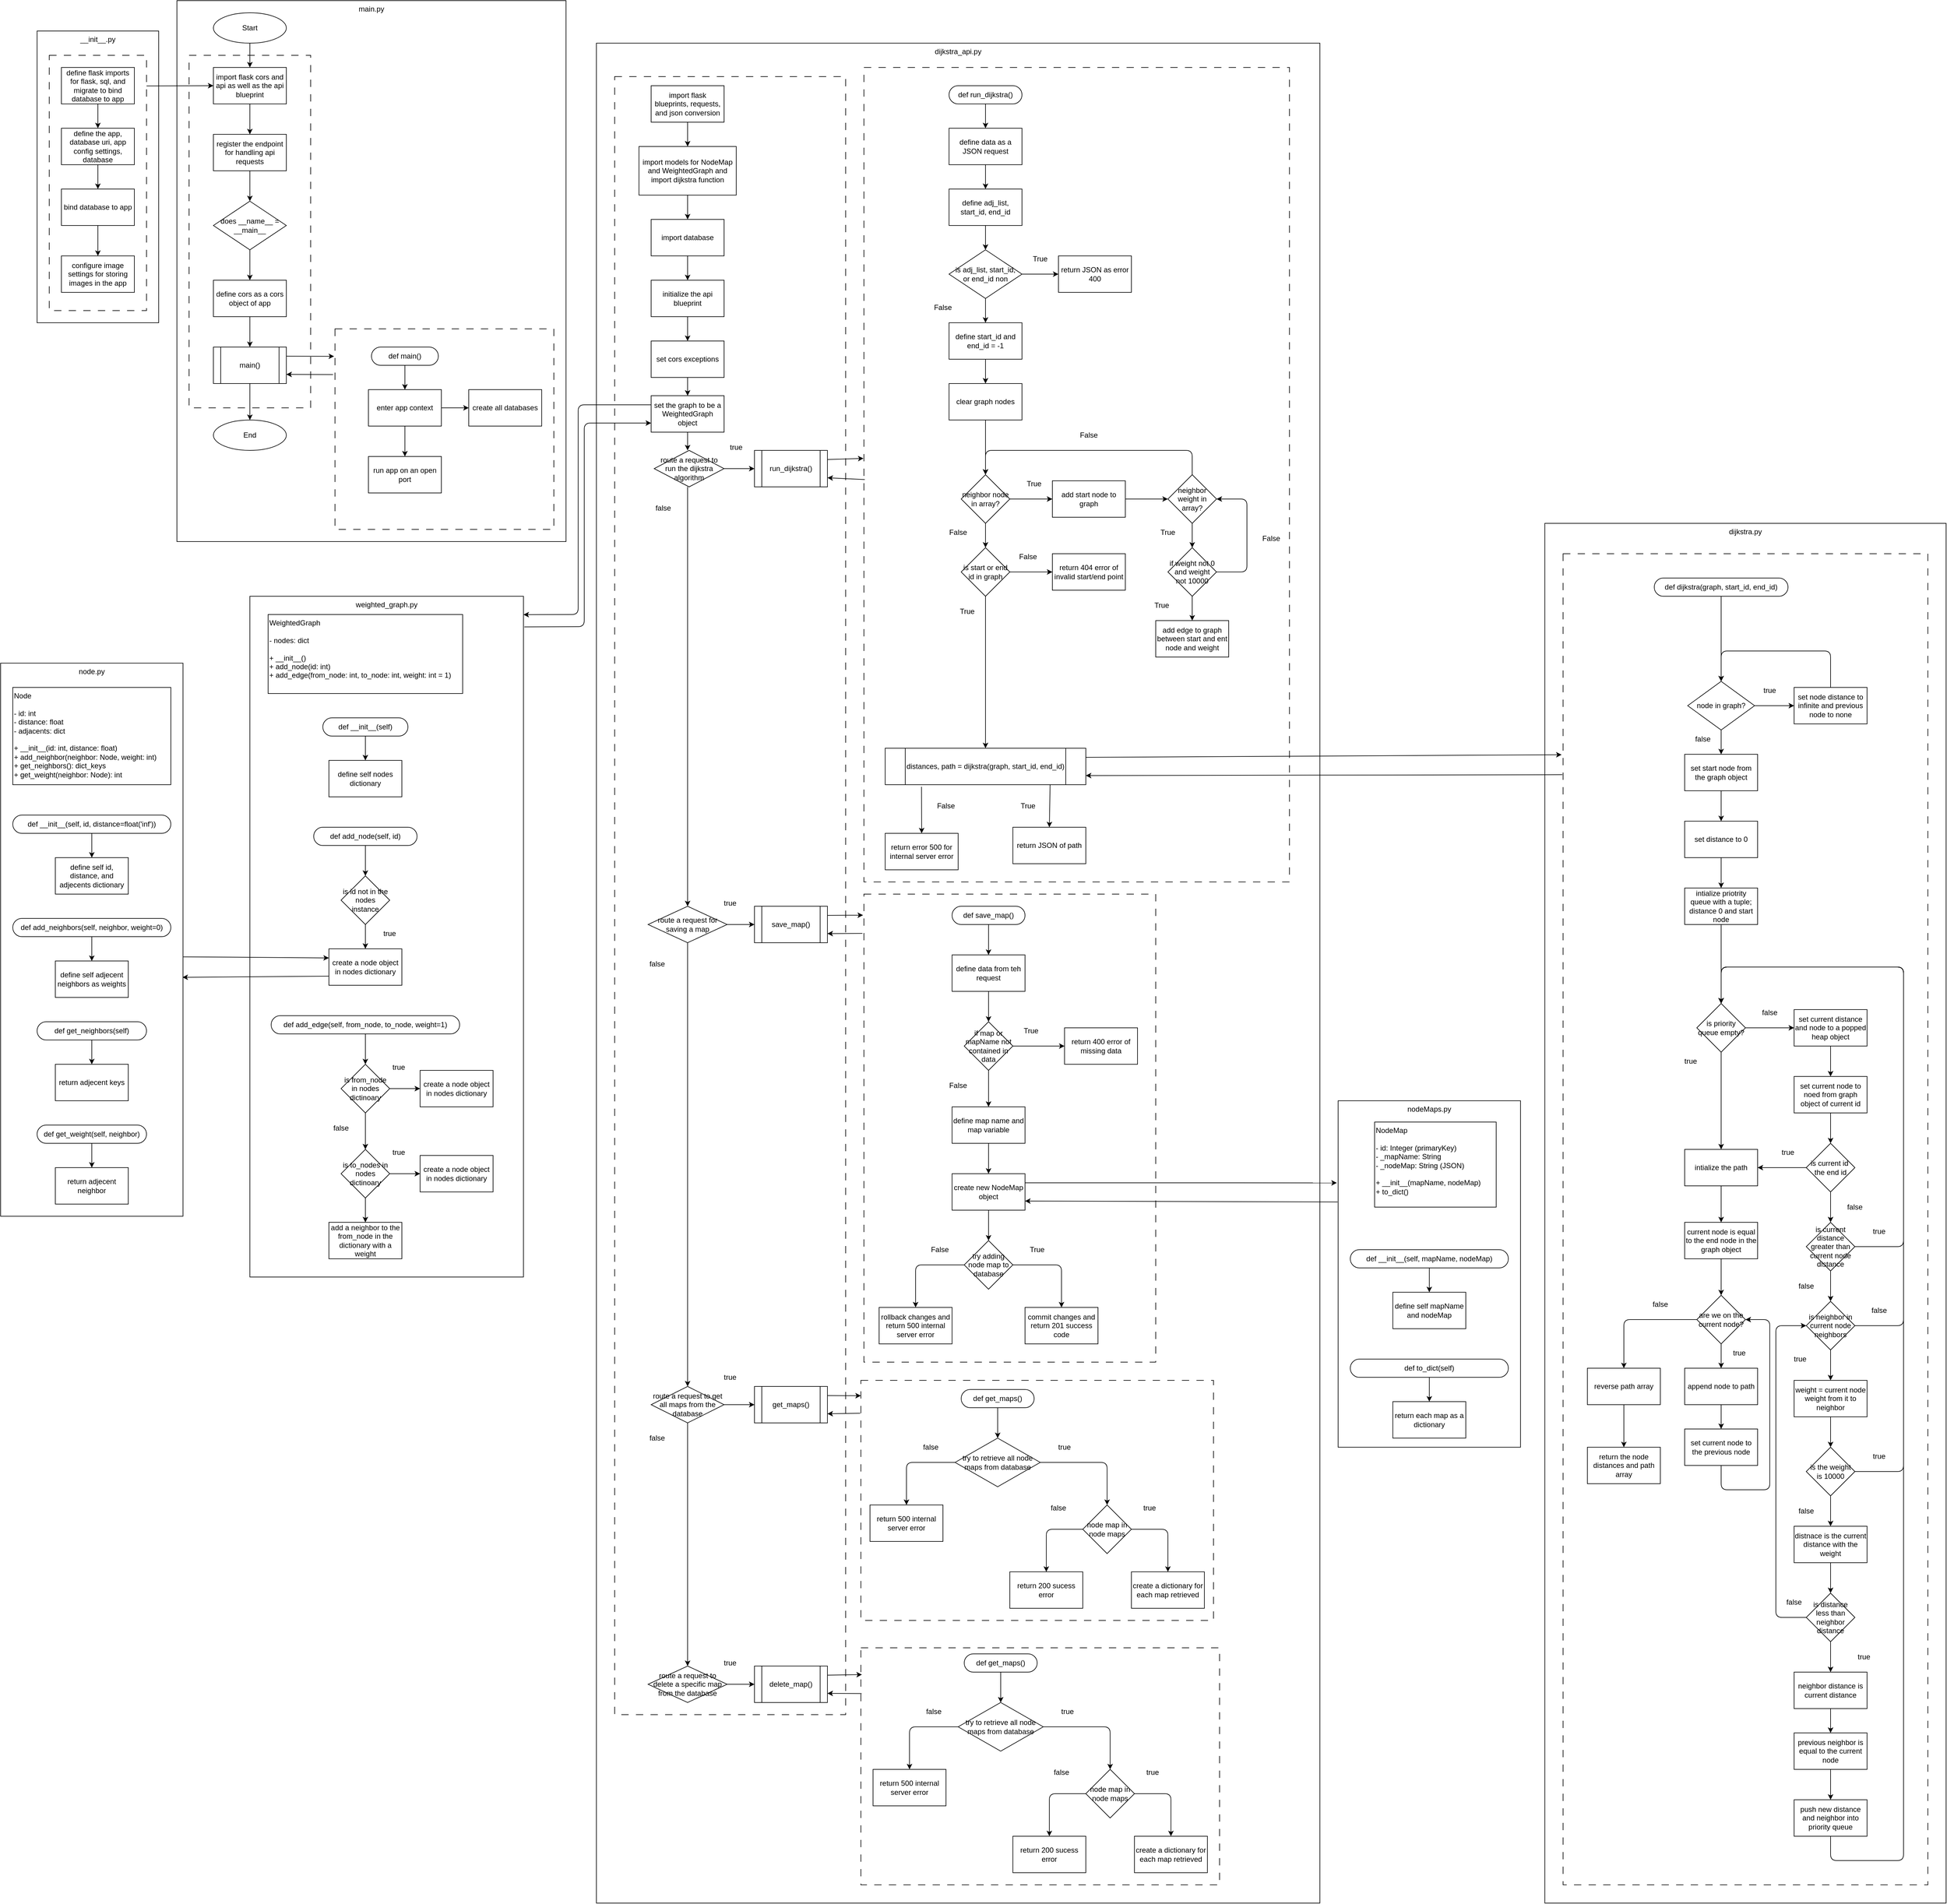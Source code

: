 <mxfile>
    <diagram id="38oenuNlAbriU8wYWGPA" name="Page-1">
        <mxGraphModel dx="1024" dy="708" grid="1" gridSize="10" guides="1" tooltips="1" connect="1" arrows="1" fold="1" page="1" pageScale="1" pageWidth="850" pageHeight="1100" math="0" shadow="0">
            <root>
                <mxCell id="0"/>
                <mxCell id="1" parent="0"/>
                <mxCell id="463" value="node.py" style="rounded=0;whiteSpace=wrap;html=1;verticalAlign=top;" vertex="1" parent="1">
                    <mxGeometry x="100" y="1160" width="300" height="910" as="geometry"/>
                </mxCell>
                <mxCell id="460" value="weighted_graph.py" style="rounded=0;whiteSpace=wrap;html=1;verticalAlign=top;" vertex="1" parent="1">
                    <mxGeometry x="510" y="1050" width="450" height="1120" as="geometry"/>
                </mxCell>
                <mxCell id="455" value="nodeMaps.py" style="rounded=0;whiteSpace=wrap;html=1;verticalAlign=top;" vertex="1" parent="1">
                    <mxGeometry x="2300" y="1880" width="300" height="570" as="geometry"/>
                </mxCell>
                <mxCell id="454" value="dijkstra.py" style="rounded=0;whiteSpace=wrap;html=1;verticalAlign=top;" vertex="1" parent="1">
                    <mxGeometry x="2640" y="930" width="660" height="2270" as="geometry"/>
                </mxCell>
                <mxCell id="408" value="dijkstra_api.py" style="rounded=0;whiteSpace=wrap;html=1;verticalAlign=top;" vertex="1" parent="1">
                    <mxGeometry x="1080" y="140" width="1190" height="3060" as="geometry"/>
                </mxCell>
                <mxCell id="37" value="main.py" style="rounded=0;whiteSpace=wrap;html=1;verticalAlign=top;" vertex="1" parent="1">
                    <mxGeometry x="390" y="70" width="640" height="890" as="geometry"/>
                </mxCell>
                <mxCell id="36" value="__init__.py" style="rounded=0;whiteSpace=wrap;html=1;verticalAlign=top;" vertex="1" parent="1">
                    <mxGeometry x="160" y="120" width="200" height="480" as="geometry"/>
                </mxCell>
                <mxCell id="33" value="" style="rounded=0;whiteSpace=wrap;html=1;dashed=1;dashPattern=12 12;" vertex="1" parent="1">
                    <mxGeometry x="180" y="160" width="160" height="420" as="geometry"/>
                </mxCell>
                <mxCell id="2" value="" style="rounded=0;whiteSpace=wrap;html=1;dashed=1;dashPattern=12 12;" vertex="1" parent="1">
                    <mxGeometry x="650" y="610" width="360" height="330" as="geometry"/>
                </mxCell>
                <mxCell id="3" value="" style="rounded=0;whiteSpace=wrap;html=1;dashed=1;dashPattern=12 12;" vertex="1" parent="1">
                    <mxGeometry x="410" y="160" width="200" height="580" as="geometry"/>
                </mxCell>
                <mxCell id="4" value="" style="edgeStyle=none;html=1;" edge="1" parent="1" source="5" target="7">
                    <mxGeometry relative="1" as="geometry"/>
                </mxCell>
                <mxCell id="35" style="edgeStyle=none;html=1;exitX=0;exitY=0.5;exitDx=0;exitDy=0;entryX=1;entryY=0.12;entryDx=0;entryDy=0;entryPerimeter=0;startArrow=classic;startFill=1;endArrow=none;endFill=0;" edge="1" parent="1" source="5" target="33">
                    <mxGeometry relative="1" as="geometry"/>
                </mxCell>
                <mxCell id="5" value="import flask cors and api as well as the api blueprint" style="rounded=0;whiteSpace=wrap;html=1;" vertex="1" parent="1">
                    <mxGeometry x="450" y="180" width="120" height="60" as="geometry"/>
                </mxCell>
                <mxCell id="6" value="" style="edgeStyle=none;html=1;" edge="1" parent="1" source="7" target="11">
                    <mxGeometry relative="1" as="geometry"/>
                </mxCell>
                <mxCell id="7" value="register the endpoint for handling api requests" style="rounded=0;whiteSpace=wrap;html=1;" vertex="1" parent="1">
                    <mxGeometry x="450" y="290" width="120" height="60" as="geometry"/>
                </mxCell>
                <mxCell id="8" value="" style="edgeStyle=none;html=1;" edge="1" parent="1" source="9" target="5">
                    <mxGeometry relative="1" as="geometry"/>
                </mxCell>
                <mxCell id="9" value="Start" style="ellipse;whiteSpace=wrap;html=1;" vertex="1" parent="1">
                    <mxGeometry x="450" y="90" width="120" height="50" as="geometry"/>
                </mxCell>
                <mxCell id="10" value="" style="edgeStyle=none;html=1;" edge="1" parent="1" source="11" target="13">
                    <mxGeometry relative="1" as="geometry"/>
                </mxCell>
                <mxCell id="11" value="does __name__ = __main__" style="rhombus;whiteSpace=wrap;html=1;" vertex="1" parent="1">
                    <mxGeometry x="450" y="400" width="120" height="80" as="geometry"/>
                </mxCell>
                <mxCell id="12" value="" style="edgeStyle=none;html=1;" edge="1" parent="1" source="13" target="17">
                    <mxGeometry relative="1" as="geometry"/>
                </mxCell>
                <mxCell id="13" value="define cors as a cors object of app" style="rounded=0;whiteSpace=wrap;html=1;" vertex="1" parent="1">
                    <mxGeometry x="450" y="530" width="120" height="60" as="geometry"/>
                </mxCell>
                <mxCell id="14" value="" style="edgeStyle=none;html=1;" edge="1" parent="1" source="17" target="18">
                    <mxGeometry relative="1" as="geometry"/>
                </mxCell>
                <mxCell id="15" style="edgeStyle=none;html=1;exitX=1;exitY=0.25;exitDx=0;exitDy=0;entryX=-0.004;entryY=0.137;entryDx=0;entryDy=0;entryPerimeter=0;" edge="1" parent="1" source="17" target="2">
                    <mxGeometry relative="1" as="geometry"/>
                </mxCell>
                <mxCell id="16" style="edgeStyle=none;html=1;exitX=1;exitY=0.75;exitDx=0;exitDy=0;entryX=-0.009;entryY=0.228;entryDx=0;entryDy=0;entryPerimeter=0;startArrow=classic;startFill=1;endArrow=none;endFill=0;" edge="1" parent="1" source="17" target="2">
                    <mxGeometry relative="1" as="geometry"/>
                </mxCell>
                <mxCell id="17" value="main()" style="shape=process;whiteSpace=wrap;html=1;backgroundOutline=1;" vertex="1" parent="1">
                    <mxGeometry x="450" y="640" width="120" height="60" as="geometry"/>
                </mxCell>
                <mxCell id="18" value="End" style="ellipse;whiteSpace=wrap;html=1;" vertex="1" parent="1">
                    <mxGeometry x="450" y="760" width="120" height="50" as="geometry"/>
                </mxCell>
                <mxCell id="19" value="" style="edgeStyle=none;html=1;" edge="1" parent="1" source="20" target="23">
                    <mxGeometry relative="1" as="geometry"/>
                </mxCell>
                <mxCell id="20" value="def main()" style="rounded=1;whiteSpace=wrap;html=1;arcSize=50;" vertex="1" parent="1">
                    <mxGeometry x="710" y="640" width="110" height="30" as="geometry"/>
                </mxCell>
                <mxCell id="21" value="" style="edgeStyle=none;html=1;" edge="1" parent="1" source="23" target="24">
                    <mxGeometry relative="1" as="geometry"/>
                </mxCell>
                <mxCell id="22" value="" style="edgeStyle=none;html=1;" edge="1" parent="1" source="23" target="25">
                    <mxGeometry relative="1" as="geometry"/>
                </mxCell>
                <mxCell id="23" value="enter app context" style="rounded=0;whiteSpace=wrap;html=1;" vertex="1" parent="1">
                    <mxGeometry x="705" y="710" width="120" height="60" as="geometry"/>
                </mxCell>
                <mxCell id="24" value="create all databases" style="rounded=0;whiteSpace=wrap;html=1;" vertex="1" parent="1">
                    <mxGeometry x="870" y="710" width="120" height="60" as="geometry"/>
                </mxCell>
                <mxCell id="25" value="run app on an open port" style="rounded=0;whiteSpace=wrap;html=1;" vertex="1" parent="1">
                    <mxGeometry x="705" y="820" width="120" height="60" as="geometry"/>
                </mxCell>
                <mxCell id="26" value="" style="edgeStyle=none;html=1;" edge="1" parent="1" source="27" target="29">
                    <mxGeometry relative="1" as="geometry"/>
                </mxCell>
                <mxCell id="27" value="define flask imports for flask, sql, and migrate to bind database to app" style="rounded=0;whiteSpace=wrap;html=1;" vertex="1" parent="1">
                    <mxGeometry x="200" y="180" width="120" height="60" as="geometry"/>
                </mxCell>
                <mxCell id="28" value="" style="edgeStyle=none;html=1;" edge="1" parent="1" source="29" target="31">
                    <mxGeometry relative="1" as="geometry"/>
                </mxCell>
                <mxCell id="29" value="define the app, database uri, app config settings, database" style="rounded=0;whiteSpace=wrap;html=1;" vertex="1" parent="1">
                    <mxGeometry x="200" y="280" width="120" height="60" as="geometry"/>
                </mxCell>
                <mxCell id="30" value="" style="edgeStyle=none;html=1;" edge="1" parent="1" source="31" target="32">
                    <mxGeometry relative="1" as="geometry"/>
                </mxCell>
                <mxCell id="31" value="bind database to app" style="rounded=0;whiteSpace=wrap;html=1;" vertex="1" parent="1">
                    <mxGeometry x="200" y="380" width="120" height="60" as="geometry"/>
                </mxCell>
                <mxCell id="32" value="configure image settings for storing images in the app" style="rounded=0;whiteSpace=wrap;html=1;" vertex="1" parent="1">
                    <mxGeometry x="200" y="490" width="120" height="60" as="geometry"/>
                </mxCell>
                <mxCell id="185" value="" style="rounded=0;whiteSpace=wrap;html=1;dashed=1;dashPattern=12 12;" vertex="1" parent="1">
                    <mxGeometry x="2670" y="980" width="600" height="2190" as="geometry"/>
                </mxCell>
                <mxCell id="186" value="" style="rounded=0;whiteSpace=wrap;html=1;dashed=1;dashPattern=12 12;" vertex="1" parent="1">
                    <mxGeometry x="1110" y="195" width="380" height="2695" as="geometry"/>
                </mxCell>
                <mxCell id="187" value="" style="rounded=0;whiteSpace=wrap;html=1;dashed=1;dashPattern=12 12;" vertex="1" parent="1">
                    <mxGeometry x="1515" y="2780" width="590" height="390" as="geometry"/>
                </mxCell>
                <mxCell id="188" value="" style="rounded=0;whiteSpace=wrap;html=1;dashed=1;dashPattern=12 12;" vertex="1" parent="1">
                    <mxGeometry x="1515" y="2340" width="580" height="395" as="geometry"/>
                </mxCell>
                <mxCell id="189" value="" style="rounded=0;whiteSpace=wrap;html=1;dashed=1;dashPattern=12 12;" vertex="1" parent="1">
                    <mxGeometry x="1520" y="1540" width="480" height="770" as="geometry"/>
                </mxCell>
                <mxCell id="190" value="" style="rounded=0;whiteSpace=wrap;html=1;dashed=1;dashPattern=12 12;" vertex="1" parent="1">
                    <mxGeometry x="1520" y="180" width="700" height="1340" as="geometry"/>
                </mxCell>
                <mxCell id="191" value="" style="edgeStyle=none;html=1;" edge="1" parent="1" source="192" target="194">
                    <mxGeometry relative="1" as="geometry"/>
                </mxCell>
                <mxCell id="192" value="import flask blueprints, requests, and json conversion" style="rounded=0;whiteSpace=wrap;html=1;" vertex="1" parent="1">
                    <mxGeometry x="1170" y="210" width="120" height="60" as="geometry"/>
                </mxCell>
                <mxCell id="193" value="" style="edgeStyle=none;html=1;" edge="1" parent="1" source="194" target="196">
                    <mxGeometry relative="1" as="geometry"/>
                </mxCell>
                <mxCell id="194" value="import models for NodeMap and WeightedGraph and import dijkstra function" style="rounded=0;whiteSpace=wrap;html=1;" vertex="1" parent="1">
                    <mxGeometry x="1150" y="310" width="160" height="80" as="geometry"/>
                </mxCell>
                <mxCell id="195" value="" style="edgeStyle=none;html=1;" edge="1" parent="1" source="196" target="198">
                    <mxGeometry relative="1" as="geometry"/>
                </mxCell>
                <mxCell id="196" value="import database" style="rounded=0;whiteSpace=wrap;html=1;" vertex="1" parent="1">
                    <mxGeometry x="1170" y="430" width="120" height="60" as="geometry"/>
                </mxCell>
                <mxCell id="197" value="" style="edgeStyle=none;html=1;" edge="1" parent="1" source="198" target="200">
                    <mxGeometry relative="1" as="geometry"/>
                </mxCell>
                <mxCell id="198" value="initialize the api blueprint" style="rounded=0;whiteSpace=wrap;html=1;" vertex="1" parent="1">
                    <mxGeometry x="1170" y="530" width="120" height="60" as="geometry"/>
                </mxCell>
                <mxCell id="199" value="" style="edgeStyle=none;html=1;" edge="1" parent="1" source="200" target="202">
                    <mxGeometry relative="1" as="geometry"/>
                </mxCell>
                <mxCell id="200" value="set cors exceptions" style="rounded=0;whiteSpace=wrap;html=1;" vertex="1" parent="1">
                    <mxGeometry x="1170" y="630" width="120" height="60" as="geometry"/>
                </mxCell>
                <mxCell id="201" value="" style="edgeStyle=none;html=1;" edge="1" parent="1" source="202">
                    <mxGeometry relative="1" as="geometry">
                        <mxPoint x="1230" y="810" as="targetPoint"/>
                    </mxGeometry>
                </mxCell>
                <mxCell id="461" style="edgeStyle=none;html=1;exitX=0;exitY=0.25;exitDx=0;exitDy=0;entryX=1;entryY=0.027;entryDx=0;entryDy=0;entryPerimeter=0;startArrow=none;startFill=0;endArrow=classic;endFill=1;" edge="1" parent="1" source="202" target="460">
                    <mxGeometry relative="1" as="geometry">
                        <Array as="points">
                            <mxPoint x="1050" y="735"/>
                            <mxPoint x="1050" y="1080"/>
                        </Array>
                    </mxGeometry>
                </mxCell>
                <mxCell id="462" style="edgeStyle=none;html=1;exitX=0;exitY=0.75;exitDx=0;exitDy=0;entryX=1.003;entryY=0.045;entryDx=0;entryDy=0;entryPerimeter=0;startArrow=classic;startFill=1;endArrow=none;endFill=0;" edge="1" parent="1" source="202" target="460">
                    <mxGeometry relative="1" as="geometry">
                        <Array as="points">
                            <mxPoint x="1060" y="765"/>
                            <mxPoint x="1060" y="1100"/>
                        </Array>
                    </mxGeometry>
                </mxCell>
                <mxCell id="202" value="set the graph to be a WeightedGraph object" style="rounded=0;whiteSpace=wrap;html=1;" vertex="1" parent="1">
                    <mxGeometry x="1170" y="720" width="120" height="60" as="geometry"/>
                </mxCell>
                <mxCell id="203" value="" style="edgeStyle=none;html=1;" edge="1" parent="1" target="253">
                    <mxGeometry relative="1" as="geometry">
                        <mxPoint x="1290" y="840" as="sourcePoint"/>
                    </mxGeometry>
                </mxCell>
                <mxCell id="204" value="" style="edgeStyle=none;html=1;entryX=0.5;entryY=0;entryDx=0;entryDy=0;" edge="1" parent="1" target="322">
                    <mxGeometry relative="1" as="geometry">
                        <mxPoint x="1230" y="870" as="sourcePoint"/>
                        <mxPoint x="1230" y="1390" as="targetPoint"/>
                    </mxGeometry>
                </mxCell>
                <mxCell id="205" value="" style="edgeStyle=none;html=1;" edge="1" parent="1" source="206" target="208">
                    <mxGeometry relative="1" as="geometry"/>
                </mxCell>
                <mxCell id="206" value="def run_dijkstra()" style="rounded=1;whiteSpace=wrap;html=1;arcSize=50;" vertex="1" parent="1">
                    <mxGeometry x="1660" y="210" width="120" height="30" as="geometry"/>
                </mxCell>
                <mxCell id="207" value="" style="edgeStyle=none;html=1;" edge="1" parent="1" source="208" target="210">
                    <mxGeometry relative="1" as="geometry"/>
                </mxCell>
                <mxCell id="208" value="define data as a JSON request" style="rounded=0;whiteSpace=wrap;html=1;" vertex="1" parent="1">
                    <mxGeometry x="1660" y="280" width="120" height="60" as="geometry"/>
                </mxCell>
                <mxCell id="209" value="" style="edgeStyle=none;html=1;" edge="1" parent="1" source="210" target="213">
                    <mxGeometry relative="1" as="geometry"/>
                </mxCell>
                <mxCell id="210" value="define adj_list, start_id, end_id" style="rounded=0;whiteSpace=wrap;html=1;" vertex="1" parent="1">
                    <mxGeometry x="1660" y="380" width="120" height="60" as="geometry"/>
                </mxCell>
                <mxCell id="211" style="edgeStyle=none;html=1;entryX=0;entryY=0.5;entryDx=0;entryDy=0;" edge="1" parent="1" source="213" target="214">
                    <mxGeometry relative="1" as="geometry"/>
                </mxCell>
                <mxCell id="212" value="" style="edgeStyle=none;html=1;" edge="1" parent="1" source="213" target="216">
                    <mxGeometry relative="1" as="geometry"/>
                </mxCell>
                <mxCell id="213" value="is adj_list, start_id,&lt;br&gt;or end_id non" style="rhombus;whiteSpace=wrap;html=1;" vertex="1" parent="1">
                    <mxGeometry x="1660" y="480" width="120" height="80" as="geometry"/>
                </mxCell>
                <mxCell id="214" value="return JSON as error 400" style="rounded=0;whiteSpace=wrap;html=1;" vertex="1" parent="1">
                    <mxGeometry x="1840" y="490" width="120" height="60" as="geometry"/>
                </mxCell>
                <mxCell id="215" value="" style="edgeStyle=none;html=1;" edge="1" parent="1" source="216" target="218">
                    <mxGeometry relative="1" as="geometry"/>
                </mxCell>
                <mxCell id="216" value="define start_id and end_id = -1" style="rounded=0;whiteSpace=wrap;html=1;" vertex="1" parent="1">
                    <mxGeometry x="1660" y="600" width="120" height="60" as="geometry"/>
                </mxCell>
                <mxCell id="217" value="" style="edgeStyle=none;html=1;" edge="1" parent="1" source="218" target="221">
                    <mxGeometry relative="1" as="geometry"/>
                </mxCell>
                <mxCell id="218" value="clear graph nodes" style="rounded=0;whiteSpace=wrap;html=1;" vertex="1" parent="1">
                    <mxGeometry x="1660" y="700" width="120" height="60" as="geometry"/>
                </mxCell>
                <mxCell id="219" value="" style="edgeStyle=none;html=1;" edge="1" parent="1" source="221" target="223">
                    <mxGeometry relative="1" as="geometry"/>
                </mxCell>
                <mxCell id="220" value="" style="edgeStyle=none;html=1;" edge="1" parent="1" source="221" target="233">
                    <mxGeometry relative="1" as="geometry"/>
                </mxCell>
                <mxCell id="221" value="neighbor node in array?" style="rhombus;whiteSpace=wrap;html=1;" vertex="1" parent="1">
                    <mxGeometry x="1680" y="850" width="80" height="80" as="geometry"/>
                </mxCell>
                <mxCell id="222" value="" style="edgeStyle=none;html=1;" edge="1" parent="1" source="223" target="226">
                    <mxGeometry relative="1" as="geometry"/>
                </mxCell>
                <mxCell id="223" value="add start node to graph" style="rounded=0;whiteSpace=wrap;html=1;" vertex="1" parent="1">
                    <mxGeometry x="1830" y="860" width="120" height="60" as="geometry"/>
                </mxCell>
                <mxCell id="224" value="" style="edgeStyle=none;html=1;" edge="1" parent="1" source="226" target="229">
                    <mxGeometry relative="1" as="geometry"/>
                </mxCell>
                <mxCell id="225" style="edgeStyle=none;html=1;exitX=0.5;exitY=0;exitDx=0;exitDy=0;entryX=0.5;entryY=0;entryDx=0;entryDy=0;" edge="1" parent="1" source="226" target="221">
                    <mxGeometry relative="1" as="geometry">
                        <Array as="points">
                            <mxPoint x="2060" y="810"/>
                            <mxPoint x="1720" y="810"/>
                        </Array>
                    </mxGeometry>
                </mxCell>
                <mxCell id="226" value="neighbor weight in array?" style="rhombus;whiteSpace=wrap;html=1;" vertex="1" parent="1">
                    <mxGeometry x="2020" y="850" width="80" height="80" as="geometry"/>
                </mxCell>
                <mxCell id="227" value="" style="edgeStyle=none;html=1;" edge="1" parent="1" source="229" target="230">
                    <mxGeometry relative="1" as="geometry"/>
                </mxCell>
                <mxCell id="228" style="edgeStyle=none;html=1;exitX=1;exitY=0.5;exitDx=0;exitDy=0;entryX=1;entryY=0.5;entryDx=0;entryDy=0;" edge="1" parent="1" source="229" target="226">
                    <mxGeometry relative="1" as="geometry">
                        <Array as="points">
                            <mxPoint x="2150" y="1010"/>
                            <mxPoint x="2150" y="890"/>
                        </Array>
                    </mxGeometry>
                </mxCell>
                <mxCell id="229" value="if weight not 0 and weight not 10000" style="rhombus;whiteSpace=wrap;html=1;" vertex="1" parent="1">
                    <mxGeometry x="2020" y="970" width="80" height="80" as="geometry"/>
                </mxCell>
                <mxCell id="230" value="add edge to graph between start and ent node and weight" style="rounded=0;whiteSpace=wrap;html=1;" vertex="1" parent="1">
                    <mxGeometry x="2000" y="1090" width="120" height="60" as="geometry"/>
                </mxCell>
                <mxCell id="231" value="" style="edgeStyle=none;html=1;" edge="1" parent="1" source="233" target="234">
                    <mxGeometry relative="1" as="geometry"/>
                </mxCell>
                <mxCell id="232" value="" style="edgeStyle=none;html=1;" edge="1" parent="1" source="233">
                    <mxGeometry relative="1" as="geometry">
                        <mxPoint x="1720" y="1300" as="targetPoint"/>
                    </mxGeometry>
                </mxCell>
                <mxCell id="233" value="is start or end id in graph" style="rhombus;whiteSpace=wrap;html=1;" vertex="1" parent="1">
                    <mxGeometry x="1680" y="970" width="80" height="80" as="geometry"/>
                </mxCell>
                <mxCell id="234" value="return 404 error of invalid start/end point" style="rounded=0;whiteSpace=wrap;html=1;" vertex="1" parent="1">
                    <mxGeometry x="1830" y="980" width="120" height="60" as="geometry"/>
                </mxCell>
                <mxCell id="235" style="edgeStyle=none;html=1;exitX=0.5;exitY=0;exitDx=0;exitDy=0;entryX=0.822;entryY=0.994;entryDx=0;entryDy=0;entryPerimeter=0;startArrow=classic;startFill=1;endArrow=none;endFill=0;" edge="1" parent="1" source="236" target="407">
                    <mxGeometry relative="1" as="geometry"/>
                </mxCell>
                <mxCell id="236" value="return JSON of path" style="rounded=0;whiteSpace=wrap;html=1;" vertex="1" parent="1">
                    <mxGeometry x="1765" y="1430" width="120" height="60" as="geometry"/>
                </mxCell>
                <mxCell id="237" style="edgeStyle=none;html=1;exitX=0.5;exitY=0;exitDx=0;exitDy=0;entryX=0.181;entryY=1.058;entryDx=0;entryDy=0;entryPerimeter=0;startArrow=classic;startFill=1;endArrow=none;endFill=0;" edge="1" parent="1" source="238" target="407">
                    <mxGeometry relative="1" as="geometry"/>
                </mxCell>
                <mxCell id="238" value="return error 500 for internal server error" style="rounded=0;whiteSpace=wrap;html=1;" vertex="1" parent="1">
                    <mxGeometry x="1555" y="1440" width="120" height="60" as="geometry"/>
                </mxCell>
                <mxCell id="239" value="False" style="text;html=1;strokeColor=none;fillColor=none;align=center;verticalAlign=middle;whiteSpace=wrap;rounded=0;" vertex="1" parent="1">
                    <mxGeometry x="1625" y="1380" width="60" height="30" as="geometry"/>
                </mxCell>
                <mxCell id="240" value="True" style="text;html=1;strokeColor=none;fillColor=none;align=center;verticalAlign=middle;whiteSpace=wrap;rounded=0;" vertex="1" parent="1">
                    <mxGeometry x="1760" y="1380" width="60" height="30" as="geometry"/>
                </mxCell>
                <mxCell id="241" value="False" style="text;html=1;strokeColor=none;fillColor=none;align=center;verticalAlign=middle;whiteSpace=wrap;rounded=0;" vertex="1" parent="1">
                    <mxGeometry x="1620" y="560" width="60" height="30" as="geometry"/>
                </mxCell>
                <mxCell id="242" value="True" style="text;html=1;strokeColor=none;fillColor=none;align=center;verticalAlign=middle;whiteSpace=wrap;rounded=0;" vertex="1" parent="1">
                    <mxGeometry x="1780" y="480" width="60" height="30" as="geometry"/>
                </mxCell>
                <mxCell id="243" value="False" style="text;html=1;strokeColor=none;fillColor=none;align=center;verticalAlign=middle;whiteSpace=wrap;rounded=0;" vertex="1" parent="1">
                    <mxGeometry x="1645" y="930" width="60" height="30" as="geometry"/>
                </mxCell>
                <mxCell id="244" value="True" style="text;html=1;strokeColor=none;fillColor=none;align=center;verticalAlign=middle;whiteSpace=wrap;rounded=0;" vertex="1" parent="1">
                    <mxGeometry x="1770" y="850" width="60" height="30" as="geometry"/>
                </mxCell>
                <mxCell id="245" value="True" style="text;html=1;strokeColor=none;fillColor=none;align=center;verticalAlign=middle;whiteSpace=wrap;rounded=0;" vertex="1" parent="1">
                    <mxGeometry x="1990" y="930" width="60" height="30" as="geometry"/>
                </mxCell>
                <mxCell id="246" value="True" style="text;html=1;strokeColor=none;fillColor=none;align=center;verticalAlign=middle;whiteSpace=wrap;rounded=0;" vertex="1" parent="1">
                    <mxGeometry x="1980" y="1050" width="60" height="30" as="geometry"/>
                </mxCell>
                <mxCell id="247" value="False" style="text;html=1;strokeColor=none;fillColor=none;align=center;verticalAlign=middle;whiteSpace=wrap;rounded=0;" vertex="1" parent="1">
                    <mxGeometry x="2160" y="940" width="60" height="30" as="geometry"/>
                </mxCell>
                <mxCell id="248" value="False" style="text;html=1;strokeColor=none;fillColor=none;align=center;verticalAlign=middle;whiteSpace=wrap;rounded=0;" vertex="1" parent="1">
                    <mxGeometry x="1860" y="770" width="60" height="30" as="geometry"/>
                </mxCell>
                <mxCell id="249" value="True" style="text;html=1;strokeColor=none;fillColor=none;align=center;verticalAlign=middle;whiteSpace=wrap;rounded=0;" vertex="1" parent="1">
                    <mxGeometry x="1660" y="1060" width="60" height="30" as="geometry"/>
                </mxCell>
                <mxCell id="250" value="False" style="text;html=1;strokeColor=none;fillColor=none;align=center;verticalAlign=middle;whiteSpace=wrap;rounded=0;" vertex="1" parent="1">
                    <mxGeometry x="1760" y="970" width="60" height="30" as="geometry"/>
                </mxCell>
                <mxCell id="251" style="edgeStyle=none;html=1;exitX=1;exitY=0.25;exitDx=0;exitDy=0;entryX=-0.001;entryY=0.48;entryDx=0;entryDy=0;entryPerimeter=0;" edge="1" parent="1" source="253" target="190">
                    <mxGeometry relative="1" as="geometry"/>
                </mxCell>
                <mxCell id="252" style="edgeStyle=none;html=1;exitX=1;exitY=0.75;exitDx=0;exitDy=0;entryX=0.002;entryY=0.506;entryDx=0;entryDy=0;entryPerimeter=0;startArrow=classic;startFill=1;endArrow=none;endFill=0;" edge="1" parent="1" source="253" target="190">
                    <mxGeometry relative="1" as="geometry"/>
                </mxCell>
                <mxCell id="253" value="run_dijkstra()" style="shape=process;whiteSpace=wrap;html=1;backgroundOutline=1;" vertex="1" parent="1">
                    <mxGeometry x="1340" y="810" width="120" height="60" as="geometry"/>
                </mxCell>
                <mxCell id="254" value="" style="edgeStyle=none;html=1;" edge="1" parent="1" target="258">
                    <mxGeometry relative="1" as="geometry">
                        <mxPoint x="1290" y="1590" as="sourcePoint"/>
                    </mxGeometry>
                </mxCell>
                <mxCell id="255" value="" style="edgeStyle=none;html=1;" edge="1" parent="1">
                    <mxGeometry relative="1" as="geometry">
                        <mxPoint x="1230" y="1620" as="sourcePoint"/>
                        <mxPoint x="1230" y="2350" as="targetPoint"/>
                    </mxGeometry>
                </mxCell>
                <mxCell id="256" style="edgeStyle=none;html=1;exitX=1;exitY=0.75;exitDx=0;exitDy=0;entryX=-0.005;entryY=0.084;entryDx=0;entryDy=0;entryPerimeter=0;startArrow=classic;startFill=1;endArrow=none;endFill=0;" edge="1" parent="1" source="258" target="189">
                    <mxGeometry relative="1" as="geometry"/>
                </mxCell>
                <mxCell id="257" style="edgeStyle=none;html=1;exitX=1;exitY=0.25;exitDx=0;exitDy=0;entryX=-0.003;entryY=0.045;entryDx=0;entryDy=0;entryPerimeter=0;startArrow=none;startFill=0;endArrow=classic;endFill=1;" edge="1" parent="1" source="258" target="189">
                    <mxGeometry relative="1" as="geometry"/>
                </mxCell>
                <mxCell id="258" value="save_map()" style="shape=process;whiteSpace=wrap;html=1;backgroundOutline=1;" vertex="1" parent="1">
                    <mxGeometry x="1340" y="1560" width="120" height="60" as="geometry"/>
                </mxCell>
                <mxCell id="259" value="" style="edgeStyle=none;html=1;" edge="1" parent="1" target="263">
                    <mxGeometry relative="1" as="geometry">
                        <mxPoint x="1290" y="2380" as="sourcePoint"/>
                    </mxGeometry>
                </mxCell>
                <mxCell id="260" value="" style="edgeStyle=none;html=1;" edge="1" parent="1">
                    <mxGeometry relative="1" as="geometry">
                        <mxPoint x="1230" y="2410" as="sourcePoint"/>
                        <mxPoint x="1230" y="2810" as="targetPoint"/>
                    </mxGeometry>
                </mxCell>
                <mxCell id="261" style="edgeStyle=none;html=1;exitX=1;exitY=0.25;exitDx=0;exitDy=0;entryX=0;entryY=0.064;entryDx=0;entryDy=0;entryPerimeter=0;startArrow=none;startFill=0;endArrow=classic;endFill=1;" edge="1" parent="1" source="263" target="188">
                    <mxGeometry relative="1" as="geometry"/>
                </mxCell>
                <mxCell id="262" style="edgeStyle=none;html=1;exitX=1;exitY=0.75;exitDx=0;exitDy=0;entryX=-0.002;entryY=0.137;entryDx=0;entryDy=0;entryPerimeter=0;startArrow=classic;startFill=1;endArrow=none;endFill=0;" edge="1" parent="1" source="263" target="188">
                    <mxGeometry relative="1" as="geometry"/>
                </mxCell>
                <mxCell id="263" value="get_maps()" style="shape=process;whiteSpace=wrap;html=1;backgroundOutline=1;" vertex="1" parent="1">
                    <mxGeometry x="1340" y="2350" width="120" height="60" as="geometry"/>
                </mxCell>
                <mxCell id="264" value="" style="edgeStyle=none;html=1;" edge="1" parent="1" target="267">
                    <mxGeometry relative="1" as="geometry">
                        <mxPoint x="1290" y="2840" as="sourcePoint"/>
                    </mxGeometry>
                </mxCell>
                <mxCell id="265" style="edgeStyle=none;html=1;exitX=1;exitY=0.75;exitDx=0;exitDy=0;entryX=0.002;entryY=0.193;entryDx=0;entryDy=0;entryPerimeter=0;startArrow=classic;startFill=1;endArrow=none;endFill=0;" edge="1" parent="1" source="267" target="187">
                    <mxGeometry relative="1" as="geometry"/>
                </mxCell>
                <mxCell id="266" style="edgeStyle=none;html=1;exitX=1;exitY=0.25;exitDx=0;exitDy=0;entryX=0.003;entryY=0.113;entryDx=0;entryDy=0;entryPerimeter=0;startArrow=none;startFill=0;endArrow=classic;endFill=1;" edge="1" parent="1" source="267" target="187">
                    <mxGeometry relative="1" as="geometry"/>
                </mxCell>
                <mxCell id="267" value="delete_map()" style="shape=process;whiteSpace=wrap;html=1;backgroundOutline=1;" vertex="1" parent="1">
                    <mxGeometry x="1340" y="2810" width="120" height="60" as="geometry"/>
                </mxCell>
                <mxCell id="268" value="" style="edgeStyle=none;html=1;" edge="1" parent="1" source="269" target="271">
                    <mxGeometry relative="1" as="geometry"/>
                </mxCell>
                <mxCell id="269" value="def save_map()" style="rounded=1;whiteSpace=wrap;html=1;arcSize=50;" vertex="1" parent="1">
                    <mxGeometry x="1665" y="1560" width="120" height="30" as="geometry"/>
                </mxCell>
                <mxCell id="270" value="" style="edgeStyle=none;html=1;" edge="1" parent="1" source="271" target="274">
                    <mxGeometry relative="1" as="geometry"/>
                </mxCell>
                <mxCell id="271" value="define data from teh request" style="rounded=0;whiteSpace=wrap;html=1;" vertex="1" parent="1">
                    <mxGeometry x="1665" y="1640" width="120" height="60" as="geometry"/>
                </mxCell>
                <mxCell id="272" value="" style="edgeStyle=none;html=1;" edge="1" parent="1" source="274" target="275">
                    <mxGeometry relative="1" as="geometry"/>
                </mxCell>
                <mxCell id="273" value="" style="edgeStyle=none;html=1;" edge="1" parent="1" source="274" target="277">
                    <mxGeometry relative="1" as="geometry"/>
                </mxCell>
                <mxCell id="274" value="if map or mapName not contained in data" style="rhombus;whiteSpace=wrap;html=1;" vertex="1" parent="1">
                    <mxGeometry x="1685" y="1750" width="80" height="80" as="geometry"/>
                </mxCell>
                <mxCell id="275" value="return 400 error of missing data" style="rounded=0;whiteSpace=wrap;html=1;" vertex="1" parent="1">
                    <mxGeometry x="1850" y="1760" width="120" height="60" as="geometry"/>
                </mxCell>
                <mxCell id="276" value="" style="edgeStyle=none;html=1;" edge="1" parent="1" source="277" target="279">
                    <mxGeometry relative="1" as="geometry"/>
                </mxCell>
                <mxCell id="277" value="define map name and map variable" style="rounded=0;whiteSpace=wrap;html=1;" vertex="1" parent="1">
                    <mxGeometry x="1665" y="1890" width="120" height="60" as="geometry"/>
                </mxCell>
                <mxCell id="278" value="" style="edgeStyle=none;html=1;" edge="1" parent="1" source="279" target="282">
                    <mxGeometry relative="1" as="geometry"/>
                </mxCell>
                <mxCell id="457" style="edgeStyle=none;html=1;exitX=1;exitY=0.75;exitDx=0;exitDy=0;entryX=-0.003;entryY=0.292;entryDx=0;entryDy=0;entryPerimeter=0;startArrow=classic;startFill=1;endArrow=none;endFill=0;" edge="1" parent="1" source="279" target="455">
                    <mxGeometry relative="1" as="geometry"/>
                </mxCell>
                <mxCell id="458" style="edgeStyle=none;html=1;exitX=1;exitY=0.25;exitDx=0;exitDy=0;entryX=-0.007;entryY=0.237;entryDx=0;entryDy=0;entryPerimeter=0;startArrow=none;startFill=0;endArrow=classic;endFill=1;" edge="1" parent="1" source="279" target="455">
                    <mxGeometry relative="1" as="geometry"/>
                </mxCell>
                <mxCell id="279" value="create new NodeMap object" style="rounded=0;whiteSpace=wrap;html=1;" vertex="1" parent="1">
                    <mxGeometry x="1665" y="2000" width="120" height="60" as="geometry"/>
                </mxCell>
                <mxCell id="280" style="edgeStyle=none;html=1;exitX=0;exitY=0.5;exitDx=0;exitDy=0;entryX=0.5;entryY=0;entryDx=0;entryDy=0;" edge="1" parent="1" source="282" target="283">
                    <mxGeometry relative="1" as="geometry">
                        <Array as="points">
                            <mxPoint x="1605" y="2150"/>
                        </Array>
                    </mxGeometry>
                </mxCell>
                <mxCell id="281" style="edgeStyle=none;html=1;exitX=1;exitY=0.5;exitDx=0;exitDy=0;entryX=0.5;entryY=0;entryDx=0;entryDy=0;" edge="1" parent="1" source="282" target="284">
                    <mxGeometry relative="1" as="geometry">
                        <Array as="points">
                            <mxPoint x="1845" y="2150"/>
                        </Array>
                    </mxGeometry>
                </mxCell>
                <mxCell id="282" value="try adding node map to database" style="rhombus;whiteSpace=wrap;html=1;" vertex="1" parent="1">
                    <mxGeometry x="1685" y="2110" width="80" height="80" as="geometry"/>
                </mxCell>
                <mxCell id="283" value="rollback changes and return 500 internal server error" style="rounded=0;whiteSpace=wrap;html=1;" vertex="1" parent="1">
                    <mxGeometry x="1545" y="2220" width="120" height="60" as="geometry"/>
                </mxCell>
                <mxCell id="284" value="commit changes and return 201 success code" style="rounded=0;whiteSpace=wrap;html=1;" vertex="1" parent="1">
                    <mxGeometry x="1785" y="2220" width="120" height="60" as="geometry"/>
                </mxCell>
                <mxCell id="285" value="True" style="text;html=1;strokeColor=none;fillColor=none;align=center;verticalAlign=middle;whiteSpace=wrap;rounded=0;" vertex="1" parent="1">
                    <mxGeometry x="1775" y="2110" width="60" height="30" as="geometry"/>
                </mxCell>
                <mxCell id="286" value="False" style="text;html=1;strokeColor=none;fillColor=none;align=center;verticalAlign=middle;whiteSpace=wrap;rounded=0;" vertex="1" parent="1">
                    <mxGeometry x="1615" y="2110" width="60" height="30" as="geometry"/>
                </mxCell>
                <mxCell id="287" value="True" style="text;html=1;strokeColor=none;fillColor=none;align=center;verticalAlign=middle;whiteSpace=wrap;rounded=0;" vertex="1" parent="1">
                    <mxGeometry x="1765" y="1750" width="60" height="30" as="geometry"/>
                </mxCell>
                <mxCell id="288" value="False" style="text;html=1;strokeColor=none;fillColor=none;align=center;verticalAlign=middle;whiteSpace=wrap;rounded=0;" vertex="1" parent="1">
                    <mxGeometry x="1645" y="1840" width="60" height="30" as="geometry"/>
                </mxCell>
                <mxCell id="289" value="" style="edgeStyle=none;html=1;" edge="1" parent="1" source="290" target="293">
                    <mxGeometry relative="1" as="geometry"/>
                </mxCell>
                <mxCell id="290" value="def get_maps()" style="rounded=1;whiteSpace=wrap;html=1;arcSize=50;" vertex="1" parent="1">
                    <mxGeometry x="1680" y="2355" width="120" height="30" as="geometry"/>
                </mxCell>
                <mxCell id="291" style="edgeStyle=none;html=1;exitX=1;exitY=0.5;exitDx=0;exitDy=0;entryX=0.5;entryY=0;entryDx=0;entryDy=0;" edge="1" parent="1" source="293" target="296">
                    <mxGeometry relative="1" as="geometry">
                        <Array as="points">
                            <mxPoint x="1920" y="2475"/>
                        </Array>
                    </mxGeometry>
                </mxCell>
                <mxCell id="292" style="edgeStyle=none;html=1;exitX=0;exitY=0.5;exitDx=0;exitDy=0;entryX=0.5;entryY=0;entryDx=0;entryDy=0;" edge="1" parent="1" source="293" target="299">
                    <mxGeometry relative="1" as="geometry">
                        <Array as="points">
                            <mxPoint x="1590" y="2475"/>
                        </Array>
                    </mxGeometry>
                </mxCell>
                <mxCell id="293" value="try to retrieve all node maps from database" style="rhombus;whiteSpace=wrap;html=1;" vertex="1" parent="1">
                    <mxGeometry x="1670" y="2435" width="140" height="80" as="geometry"/>
                </mxCell>
                <mxCell id="294" style="edgeStyle=none;html=1;exitX=0;exitY=0.5;exitDx=0;exitDy=0;entryX=0.5;entryY=0;entryDx=0;entryDy=0;" edge="1" parent="1" source="296" target="298">
                    <mxGeometry relative="1" as="geometry">
                        <Array as="points">
                            <mxPoint x="1820" y="2585"/>
                        </Array>
                    </mxGeometry>
                </mxCell>
                <mxCell id="295" style="edgeStyle=none;html=1;exitX=1;exitY=0.5;exitDx=0;exitDy=0;entryX=0.5;entryY=0;entryDx=0;entryDy=0;" edge="1" parent="1" source="296" target="297">
                    <mxGeometry relative="1" as="geometry">
                        <Array as="points">
                            <mxPoint x="2020" y="2585"/>
                        </Array>
                    </mxGeometry>
                </mxCell>
                <mxCell id="296" value="node map in node maps" style="rhombus;whiteSpace=wrap;html=1;" vertex="1" parent="1">
                    <mxGeometry x="1880" y="2545" width="80" height="80" as="geometry"/>
                </mxCell>
                <mxCell id="297" value="create a dictionary for each map retrieved" style="rounded=0;whiteSpace=wrap;html=1;" vertex="1" parent="1">
                    <mxGeometry x="1960" y="2655" width="120" height="60" as="geometry"/>
                </mxCell>
                <mxCell id="298" value="return 200 sucess error" style="rounded=0;whiteSpace=wrap;html=1;" vertex="1" parent="1">
                    <mxGeometry x="1760" y="2655" width="120" height="60" as="geometry"/>
                </mxCell>
                <mxCell id="299" value="return 500 internal server error" style="rounded=0;whiteSpace=wrap;html=1;" vertex="1" parent="1">
                    <mxGeometry x="1530" y="2545" width="120" height="60" as="geometry"/>
                </mxCell>
                <mxCell id="300" value="true" style="text;html=1;strokeColor=none;fillColor=none;align=center;verticalAlign=middle;whiteSpace=wrap;rounded=0;" vertex="1" parent="1">
                    <mxGeometry x="1820" y="2435" width="60" height="30" as="geometry"/>
                </mxCell>
                <mxCell id="301" value="false" style="text;html=1;strokeColor=none;fillColor=none;align=center;verticalAlign=middle;whiteSpace=wrap;rounded=0;" vertex="1" parent="1">
                    <mxGeometry x="1600" y="2435" width="60" height="30" as="geometry"/>
                </mxCell>
                <mxCell id="302" value="true" style="text;html=1;strokeColor=none;fillColor=none;align=center;verticalAlign=middle;whiteSpace=wrap;rounded=0;" vertex="1" parent="1">
                    <mxGeometry x="1960" y="2535" width="60" height="30" as="geometry"/>
                </mxCell>
                <mxCell id="303" value="false" style="text;html=1;strokeColor=none;fillColor=none;align=center;verticalAlign=middle;whiteSpace=wrap;rounded=0;" vertex="1" parent="1">
                    <mxGeometry x="1810" y="2535" width="60" height="30" as="geometry"/>
                </mxCell>
                <mxCell id="304" value="" style="edgeStyle=none;html=1;" edge="1" parent="1" source="305" target="308">
                    <mxGeometry relative="1" as="geometry"/>
                </mxCell>
                <mxCell id="305" value="def get_maps()" style="rounded=1;whiteSpace=wrap;html=1;arcSize=50;" vertex="1" parent="1">
                    <mxGeometry x="1685" y="2790" width="120" height="30" as="geometry"/>
                </mxCell>
                <mxCell id="306" style="edgeStyle=none;html=1;exitX=1;exitY=0.5;exitDx=0;exitDy=0;entryX=0.5;entryY=0;entryDx=0;entryDy=0;" edge="1" parent="1" source="308" target="311">
                    <mxGeometry relative="1" as="geometry">
                        <Array as="points">
                            <mxPoint x="1925" y="2910"/>
                        </Array>
                    </mxGeometry>
                </mxCell>
                <mxCell id="307" style="edgeStyle=none;html=1;exitX=0;exitY=0.5;exitDx=0;exitDy=0;entryX=0.5;entryY=0;entryDx=0;entryDy=0;" edge="1" parent="1" source="308" target="314">
                    <mxGeometry relative="1" as="geometry">
                        <Array as="points">
                            <mxPoint x="1595" y="2910"/>
                        </Array>
                    </mxGeometry>
                </mxCell>
                <mxCell id="308" value="try to retrieve all node maps from database" style="rhombus;whiteSpace=wrap;html=1;" vertex="1" parent="1">
                    <mxGeometry x="1675" y="2870" width="140" height="80" as="geometry"/>
                </mxCell>
                <mxCell id="309" style="edgeStyle=none;html=1;exitX=0;exitY=0.5;exitDx=0;exitDy=0;entryX=0.5;entryY=0;entryDx=0;entryDy=0;" edge="1" parent="1" source="311" target="313">
                    <mxGeometry relative="1" as="geometry">
                        <Array as="points">
                            <mxPoint x="1825" y="3020"/>
                        </Array>
                    </mxGeometry>
                </mxCell>
                <mxCell id="310" style="edgeStyle=none;html=1;exitX=1;exitY=0.5;exitDx=0;exitDy=0;entryX=0.5;entryY=0;entryDx=0;entryDy=0;" edge="1" parent="1" source="311" target="312">
                    <mxGeometry relative="1" as="geometry">
                        <Array as="points">
                            <mxPoint x="2025" y="3020"/>
                        </Array>
                    </mxGeometry>
                </mxCell>
                <mxCell id="311" value="node map in node maps" style="rhombus;whiteSpace=wrap;html=1;" vertex="1" parent="1">
                    <mxGeometry x="1885" y="2980" width="80" height="80" as="geometry"/>
                </mxCell>
                <mxCell id="312" value="create a dictionary for each map retrieved" style="rounded=0;whiteSpace=wrap;html=1;" vertex="1" parent="1">
                    <mxGeometry x="1965" y="3090" width="120" height="60" as="geometry"/>
                </mxCell>
                <mxCell id="313" value="return 200 sucess error" style="rounded=0;whiteSpace=wrap;html=1;" vertex="1" parent="1">
                    <mxGeometry x="1765" y="3090" width="120" height="60" as="geometry"/>
                </mxCell>
                <mxCell id="314" value="return 500 internal server error" style="rounded=0;whiteSpace=wrap;html=1;" vertex="1" parent="1">
                    <mxGeometry x="1535" y="2980" width="120" height="60" as="geometry"/>
                </mxCell>
                <mxCell id="315" value="true" style="text;html=1;strokeColor=none;fillColor=none;align=center;verticalAlign=middle;whiteSpace=wrap;rounded=0;" vertex="1" parent="1">
                    <mxGeometry x="1825" y="2870" width="60" height="30" as="geometry"/>
                </mxCell>
                <mxCell id="316" value="false" style="text;html=1;strokeColor=none;fillColor=none;align=center;verticalAlign=middle;whiteSpace=wrap;rounded=0;" vertex="1" parent="1">
                    <mxGeometry x="1605" y="2870" width="60" height="30" as="geometry"/>
                </mxCell>
                <mxCell id="317" value="true" style="text;html=1;strokeColor=none;fillColor=none;align=center;verticalAlign=middle;whiteSpace=wrap;rounded=0;" vertex="1" parent="1">
                    <mxGeometry x="1965" y="2970" width="60" height="30" as="geometry"/>
                </mxCell>
                <mxCell id="318" value="false" style="text;html=1;strokeColor=none;fillColor=none;align=center;verticalAlign=middle;whiteSpace=wrap;rounded=0;" vertex="1" parent="1">
                    <mxGeometry x="1815" y="2970" width="60" height="30" as="geometry"/>
                </mxCell>
                <mxCell id="319" value="route a request to run the dijkstra algorithm" style="rhombus;whiteSpace=wrap;html=1;" vertex="1" parent="1">
                    <mxGeometry x="1175" y="810" width="115" height="60" as="geometry"/>
                </mxCell>
                <mxCell id="320" value="true" style="text;html=1;strokeColor=none;fillColor=none;align=center;verticalAlign=middle;whiteSpace=wrap;rounded=0;" vertex="1" parent="1">
                    <mxGeometry x="1280" y="790" width="60" height="30" as="geometry"/>
                </mxCell>
                <mxCell id="321" value="false" style="text;html=1;strokeColor=none;fillColor=none;align=center;verticalAlign=middle;whiteSpace=wrap;rounded=0;" vertex="1" parent="1">
                    <mxGeometry x="1160" y="890" width="60" height="30" as="geometry"/>
                </mxCell>
                <mxCell id="322" value="route a request for saving a map" style="rhombus;whiteSpace=wrap;html=1;" vertex="1" parent="1">
                    <mxGeometry x="1165" y="1560" width="130" height="60" as="geometry"/>
                </mxCell>
                <mxCell id="323" value="route a request to get all maps from the database" style="rhombus;whiteSpace=wrap;html=1;" vertex="1" parent="1">
                    <mxGeometry x="1170" y="2350" width="120" height="60" as="geometry"/>
                </mxCell>
                <mxCell id="324" value="route a request to delete a specific map from the database" style="rhombus;whiteSpace=wrap;html=1;" vertex="1" parent="1">
                    <mxGeometry x="1165" y="2810" width="130" height="60" as="geometry"/>
                </mxCell>
                <mxCell id="325" value="true" style="text;html=1;strokeColor=none;fillColor=none;align=center;verticalAlign=middle;whiteSpace=wrap;rounded=0;" vertex="1" parent="1">
                    <mxGeometry x="1270" y="1540" width="60" height="30" as="geometry"/>
                </mxCell>
                <mxCell id="326" value="false" style="text;html=1;strokeColor=none;fillColor=none;align=center;verticalAlign=middle;whiteSpace=wrap;rounded=0;" vertex="1" parent="1">
                    <mxGeometry x="1150" y="1640" width="60" height="30" as="geometry"/>
                </mxCell>
                <mxCell id="327" value="true" style="text;html=1;strokeColor=none;fillColor=none;align=center;verticalAlign=middle;whiteSpace=wrap;rounded=0;" vertex="1" parent="1">
                    <mxGeometry x="1270" y="2320" width="60" height="30" as="geometry"/>
                </mxCell>
                <mxCell id="328" value="false" style="text;html=1;strokeColor=none;fillColor=none;align=center;verticalAlign=middle;whiteSpace=wrap;rounded=0;" vertex="1" parent="1">
                    <mxGeometry x="1150" y="2420" width="60" height="30" as="geometry"/>
                </mxCell>
                <mxCell id="329" value="true" style="text;html=1;strokeColor=none;fillColor=none;align=center;verticalAlign=middle;whiteSpace=wrap;rounded=0;" vertex="1" parent="1">
                    <mxGeometry x="1270" y="2790" width="60" height="30" as="geometry"/>
                </mxCell>
                <mxCell id="330" value="" style="edgeStyle=none;html=1;" edge="1" parent="1" source="331" target="334">
                    <mxGeometry relative="1" as="geometry"/>
                </mxCell>
                <mxCell id="331" value="def dijkstra(graph, start_id, end_id)" style="rounded=1;whiteSpace=wrap;html=1;arcSize=50;" vertex="1" parent="1">
                    <mxGeometry x="2820" y="1020" width="220" height="30" as="geometry"/>
                </mxCell>
                <mxCell id="332" value="" style="edgeStyle=none;html=1;" edge="1" parent="1" source="334" target="336">
                    <mxGeometry relative="1" as="geometry"/>
                </mxCell>
                <mxCell id="333" value="" style="edgeStyle=none;html=1;" edge="1" parent="1" source="334" target="338">
                    <mxGeometry relative="1" as="geometry"/>
                </mxCell>
                <mxCell id="334" value="node in graph?" style="rhombus;whiteSpace=wrap;html=1;" vertex="1" parent="1">
                    <mxGeometry x="2875" y="1190" width="110" height="80" as="geometry"/>
                </mxCell>
                <mxCell id="335" style="edgeStyle=none;html=1;exitX=0.5;exitY=0;exitDx=0;exitDy=0;entryX=0.5;entryY=0;entryDx=0;entryDy=0;" edge="1" parent="1" source="336" target="334">
                    <mxGeometry relative="1" as="geometry">
                        <Array as="points">
                            <mxPoint x="3110" y="1140"/>
                            <mxPoint x="2930" y="1140"/>
                        </Array>
                    </mxGeometry>
                </mxCell>
                <mxCell id="336" value="set node distance to infinite and previous node to none" style="rounded=0;whiteSpace=wrap;html=1;" vertex="1" parent="1">
                    <mxGeometry x="3050" y="1200" width="120" height="60" as="geometry"/>
                </mxCell>
                <mxCell id="337" value="" style="edgeStyle=none;html=1;" edge="1" parent="1" source="338" target="340">
                    <mxGeometry relative="1" as="geometry"/>
                </mxCell>
                <mxCell id="338" value="set start node from the graph object" style="rounded=0;whiteSpace=wrap;html=1;" vertex="1" parent="1">
                    <mxGeometry x="2870" y="1310" width="120" height="60" as="geometry"/>
                </mxCell>
                <mxCell id="339" value="" style="edgeStyle=none;html=1;" edge="1" parent="1" source="340" target="342">
                    <mxGeometry relative="1" as="geometry"/>
                </mxCell>
                <mxCell id="340" value="set distance to 0" style="rounded=0;whiteSpace=wrap;html=1;" vertex="1" parent="1">
                    <mxGeometry x="2870" y="1420" width="120" height="60" as="geometry"/>
                </mxCell>
                <mxCell id="341" value="" style="edgeStyle=none;html=1;" edge="1" parent="1" source="342" target="345">
                    <mxGeometry relative="1" as="geometry"/>
                </mxCell>
                <mxCell id="342" value="intialize priotrity queue with a tuple; distance 0 and start node" style="rounded=0;whiteSpace=wrap;html=1;" vertex="1" parent="1">
                    <mxGeometry x="2870" y="1530" width="120" height="60" as="geometry"/>
                </mxCell>
                <mxCell id="343" value="" style="edgeStyle=none;html=1;" edge="1" parent="1" source="345" target="347">
                    <mxGeometry relative="1" as="geometry"/>
                </mxCell>
                <mxCell id="344" style="edgeStyle=none;html=1;entryX=0.5;entryY=0;entryDx=0;entryDy=0;" edge="1" parent="1" source="345" target="357">
                    <mxGeometry relative="1" as="geometry"/>
                </mxCell>
                <mxCell id="345" value="is priority queue empty?" style="rhombus;whiteSpace=wrap;html=1;" vertex="1" parent="1">
                    <mxGeometry x="2890" y="1720" width="80" height="80" as="geometry"/>
                </mxCell>
                <mxCell id="346" value="" style="edgeStyle=none;html=1;" edge="1" parent="1" source="347" target="349">
                    <mxGeometry relative="1" as="geometry"/>
                </mxCell>
                <mxCell id="347" value="set current distance and node to a popped heap object" style="rounded=0;whiteSpace=wrap;html=1;" vertex="1" parent="1">
                    <mxGeometry x="3050" y="1730" width="120" height="60" as="geometry"/>
                </mxCell>
                <mxCell id="348" value="" style="edgeStyle=none;html=1;" edge="1" parent="1" source="349" target="352">
                    <mxGeometry relative="1" as="geometry"/>
                </mxCell>
                <mxCell id="349" value="set current node to noed from graph object of current id" style="rounded=0;whiteSpace=wrap;html=1;" vertex="1" parent="1">
                    <mxGeometry x="3050" y="1840" width="120" height="60" as="geometry"/>
                </mxCell>
                <mxCell id="350" value="" style="edgeStyle=none;html=1;" edge="1" parent="1" source="352" target="357">
                    <mxGeometry relative="1" as="geometry"/>
                </mxCell>
                <mxCell id="351" value="" style="edgeStyle=none;html=1;" edge="1" parent="1" source="352" target="355">
                    <mxGeometry relative="1" as="geometry"/>
                </mxCell>
                <mxCell id="352" value="is current id&amp;nbsp;&lt;br&gt;the end id" style="rhombus;whiteSpace=wrap;html=1;" vertex="1" parent="1">
                    <mxGeometry x="3070" y="1950" width="80" height="80" as="geometry"/>
                </mxCell>
                <mxCell id="353" style="edgeStyle=none;html=1;exitX=1;exitY=0.5;exitDx=0;exitDy=0;entryX=0.5;entryY=0;entryDx=0;entryDy=0;" edge="1" parent="1" source="355" target="345">
                    <mxGeometry relative="1" as="geometry">
                        <Array as="points">
                            <mxPoint x="3230" y="2120"/>
                            <mxPoint x="3230" y="1660"/>
                            <mxPoint x="2930" y="1660"/>
                        </Array>
                    </mxGeometry>
                </mxCell>
                <mxCell id="354" value="" style="edgeStyle=none;html=1;" edge="1" parent="1" source="355" target="360">
                    <mxGeometry relative="1" as="geometry"/>
                </mxCell>
                <mxCell id="355" value="is current distance greater than current node distance" style="rhombus;whiteSpace=wrap;html=1;" vertex="1" parent="1">
                    <mxGeometry x="3070" y="2080" width="80" height="80" as="geometry"/>
                </mxCell>
                <mxCell id="356" value="" style="edgeStyle=none;html=1;" edge="1" parent="1" source="357" target="392">
                    <mxGeometry relative="1" as="geometry"/>
                </mxCell>
                <mxCell id="357" value="intialize the path" style="rounded=0;whiteSpace=wrap;html=1;" vertex="1" parent="1">
                    <mxGeometry x="2870" y="1960" width="120" height="60" as="geometry"/>
                </mxCell>
                <mxCell id="358" value="" style="edgeStyle=none;html=1;" edge="1" parent="1" source="360" target="362">
                    <mxGeometry relative="1" as="geometry"/>
                </mxCell>
                <mxCell id="359" style="edgeStyle=none;html=1;exitX=1;exitY=0.5;exitDx=0;exitDy=0;entryX=0.5;entryY=0;entryDx=0;entryDy=0;" edge="1" parent="1" source="360" target="345">
                    <mxGeometry relative="1" as="geometry">
                        <Array as="points">
                            <mxPoint x="3230" y="2250"/>
                            <mxPoint x="3230" y="1660"/>
                            <mxPoint x="2930" y="1660"/>
                        </Array>
                    </mxGeometry>
                </mxCell>
                <mxCell id="360" value="is neighbor in current node neighbors" style="rhombus;whiteSpace=wrap;html=1;" vertex="1" parent="1">
                    <mxGeometry x="3070" y="2210" width="80" height="80" as="geometry"/>
                </mxCell>
                <mxCell id="361" value="" style="edgeStyle=none;html=1;" edge="1" parent="1" source="362" target="365">
                    <mxGeometry relative="1" as="geometry"/>
                </mxCell>
                <mxCell id="362" value="weight = current node weight from it to neighbor" style="rounded=0;whiteSpace=wrap;html=1;" vertex="1" parent="1">
                    <mxGeometry x="3050" y="2340" width="120" height="60" as="geometry"/>
                </mxCell>
                <mxCell id="363" style="edgeStyle=none;html=1;exitX=1;exitY=0.5;exitDx=0;exitDy=0;entryX=0.5;entryY=0;entryDx=0;entryDy=0;" edge="1" parent="1" source="365" target="345">
                    <mxGeometry relative="1" as="geometry">
                        <Array as="points">
                            <mxPoint x="3230" y="2490"/>
                            <mxPoint x="3230" y="1660"/>
                            <mxPoint x="2930" y="1660"/>
                        </Array>
                    </mxGeometry>
                </mxCell>
                <mxCell id="364" value="" style="edgeStyle=none;html=1;" edge="1" parent="1" source="365" target="367">
                    <mxGeometry relative="1" as="geometry"/>
                </mxCell>
                <mxCell id="365" value="is the weight is 10000" style="rhombus;whiteSpace=wrap;html=1;" vertex="1" parent="1">
                    <mxGeometry x="3070" y="2450" width="80" height="80" as="geometry"/>
                </mxCell>
                <mxCell id="366" value="" style="edgeStyle=none;html=1;" edge="1" parent="1" source="367" target="370">
                    <mxGeometry relative="1" as="geometry"/>
                </mxCell>
                <mxCell id="367" value="distnace is the current distance with the weight" style="rounded=0;whiteSpace=wrap;html=1;" vertex="1" parent="1">
                    <mxGeometry x="3050" y="2580" width="120" height="60" as="geometry"/>
                </mxCell>
                <mxCell id="368" style="edgeStyle=none;html=1;exitX=0;exitY=0.5;exitDx=0;exitDy=0;entryX=0;entryY=0.5;entryDx=0;entryDy=0;" edge="1" parent="1" source="370" target="360">
                    <mxGeometry relative="1" as="geometry">
                        <Array as="points">
                            <mxPoint x="3020" y="2730"/>
                            <mxPoint x="3020" y="2250"/>
                        </Array>
                    </mxGeometry>
                </mxCell>
                <mxCell id="369" value="" style="edgeStyle=none;html=1;" edge="1" parent="1" source="370" target="384">
                    <mxGeometry relative="1" as="geometry"/>
                </mxCell>
                <mxCell id="370" value="is distance less than neighbor distance" style="rhombus;whiteSpace=wrap;html=1;" vertex="1" parent="1">
                    <mxGeometry x="3070" y="2690" width="80" height="80" as="geometry"/>
                </mxCell>
                <mxCell id="371" value="true" style="text;html=1;strokeColor=none;fillColor=none;align=center;verticalAlign=middle;whiteSpace=wrap;rounded=0;" vertex="1" parent="1">
                    <mxGeometry x="2980" y="1190" width="60" height="30" as="geometry"/>
                </mxCell>
                <mxCell id="372" value="false" style="text;html=1;strokeColor=none;fillColor=none;align=center;verticalAlign=middle;whiteSpace=wrap;rounded=0;" vertex="1" parent="1">
                    <mxGeometry x="2870" y="1270" width="60" height="30" as="geometry"/>
                </mxCell>
                <mxCell id="373" value="true" style="text;html=1;strokeColor=none;fillColor=none;align=center;verticalAlign=middle;whiteSpace=wrap;rounded=0;" vertex="1" parent="1">
                    <mxGeometry x="2850" y="1800" width="60" height="30" as="geometry"/>
                </mxCell>
                <mxCell id="374" value="false" style="text;html=1;strokeColor=none;fillColor=none;align=center;verticalAlign=middle;whiteSpace=wrap;rounded=0;" vertex="1" parent="1">
                    <mxGeometry x="2980" y="1720" width="60" height="30" as="geometry"/>
                </mxCell>
                <mxCell id="375" value="true" style="text;html=1;strokeColor=none;fillColor=none;align=center;verticalAlign=middle;whiteSpace=wrap;rounded=0;" vertex="1" parent="1">
                    <mxGeometry x="3010" y="1950" width="60" height="30" as="geometry"/>
                </mxCell>
                <mxCell id="376" value="false" style="text;html=1;strokeColor=none;fillColor=none;align=center;verticalAlign=middle;whiteSpace=wrap;rounded=0;" vertex="1" parent="1">
                    <mxGeometry x="3120" y="2040" width="60" height="30" as="geometry"/>
                </mxCell>
                <mxCell id="377" value="true" style="text;html=1;strokeColor=none;fillColor=none;align=center;verticalAlign=middle;whiteSpace=wrap;rounded=0;" vertex="1" parent="1">
                    <mxGeometry x="3160" y="2080" width="60" height="30" as="geometry"/>
                </mxCell>
                <mxCell id="378" value="false" style="text;html=1;strokeColor=none;fillColor=none;align=center;verticalAlign=middle;whiteSpace=wrap;rounded=0;" vertex="1" parent="1">
                    <mxGeometry x="3040" y="2170" width="60" height="30" as="geometry"/>
                </mxCell>
                <mxCell id="379" value="true" style="text;html=1;strokeColor=none;fillColor=none;align=center;verticalAlign=middle;whiteSpace=wrap;rounded=0;" vertex="1" parent="1">
                    <mxGeometry x="3030" y="2290" width="60" height="30" as="geometry"/>
                </mxCell>
                <mxCell id="380" value="false" style="text;html=1;strokeColor=none;fillColor=none;align=center;verticalAlign=middle;whiteSpace=wrap;rounded=0;" vertex="1" parent="1">
                    <mxGeometry x="3160" y="2210" width="60" height="30" as="geometry"/>
                </mxCell>
                <mxCell id="381" value="true" style="text;html=1;strokeColor=none;fillColor=none;align=center;verticalAlign=middle;whiteSpace=wrap;rounded=0;" vertex="1" parent="1">
                    <mxGeometry x="3160" y="2450" width="60" height="30" as="geometry"/>
                </mxCell>
                <mxCell id="382" value="false" style="text;html=1;strokeColor=none;fillColor=none;align=center;verticalAlign=middle;whiteSpace=wrap;rounded=0;" vertex="1" parent="1">
                    <mxGeometry x="3040" y="2540" width="60" height="30" as="geometry"/>
                </mxCell>
                <mxCell id="383" value="" style="edgeStyle=none;html=1;" edge="1" parent="1" source="384" target="386">
                    <mxGeometry relative="1" as="geometry"/>
                </mxCell>
                <mxCell id="384" value="neighbor distance is current distance" style="rounded=0;whiteSpace=wrap;html=1;" vertex="1" parent="1">
                    <mxGeometry x="3050" y="2820" width="120" height="60" as="geometry"/>
                </mxCell>
                <mxCell id="385" value="" style="edgeStyle=none;html=1;" edge="1" parent="1" source="386" target="388">
                    <mxGeometry relative="1" as="geometry"/>
                </mxCell>
                <mxCell id="386" value="previous neighbor is equal to the current node" style="rounded=0;whiteSpace=wrap;html=1;" vertex="1" parent="1">
                    <mxGeometry x="3050" y="2920" width="120" height="60" as="geometry"/>
                </mxCell>
                <mxCell id="387" style="edgeStyle=none;html=1;exitX=0.5;exitY=1;exitDx=0;exitDy=0;entryX=0.5;entryY=0;entryDx=0;entryDy=0;" edge="1" parent="1" source="388" target="345">
                    <mxGeometry relative="1" as="geometry">
                        <Array as="points">
                            <mxPoint x="3110" y="3130"/>
                            <mxPoint x="3230" y="3130"/>
                            <mxPoint x="3230" y="1660"/>
                            <mxPoint x="2930" y="1660"/>
                        </Array>
                    </mxGeometry>
                </mxCell>
                <mxCell id="388" value="push new distance and neighbor into priority queue" style="rounded=0;whiteSpace=wrap;html=1;" vertex="1" parent="1">
                    <mxGeometry x="3050" y="3030" width="120" height="60" as="geometry"/>
                </mxCell>
                <mxCell id="389" value="true" style="text;html=1;strokeColor=none;fillColor=none;align=center;verticalAlign=middle;whiteSpace=wrap;rounded=0;" vertex="1" parent="1">
                    <mxGeometry x="3135" y="2780" width="60" height="30" as="geometry"/>
                </mxCell>
                <mxCell id="390" value="false" style="text;html=1;strokeColor=none;fillColor=none;align=center;verticalAlign=middle;whiteSpace=wrap;rounded=0;" vertex="1" parent="1">
                    <mxGeometry x="3020" y="2690" width="60" height="30" as="geometry"/>
                </mxCell>
                <mxCell id="391" value="" style="edgeStyle=none;html=1;" edge="1" parent="1" source="392" target="395">
                    <mxGeometry relative="1" as="geometry"/>
                </mxCell>
                <mxCell id="392" value="current node is equal to the end node in the graph object" style="rounded=0;whiteSpace=wrap;html=1;" vertex="1" parent="1">
                    <mxGeometry x="2870" y="2080" width="120" height="60" as="geometry"/>
                </mxCell>
                <mxCell id="393" value="" style="edgeStyle=none;html=1;" edge="1" parent="1" source="395" target="397">
                    <mxGeometry relative="1" as="geometry"/>
                </mxCell>
                <mxCell id="394" style="edgeStyle=none;html=1;exitX=0;exitY=0.5;exitDx=0;exitDy=0;entryX=0.5;entryY=0;entryDx=0;entryDy=0;" edge="1" parent="1" source="395" target="403">
                    <mxGeometry relative="1" as="geometry">
                        <Array as="points">
                            <mxPoint x="2770" y="2240"/>
                        </Array>
                    </mxGeometry>
                </mxCell>
                <mxCell id="395" value="are we on the current node?" style="rhombus;whiteSpace=wrap;html=1;" vertex="1" parent="1">
                    <mxGeometry x="2890" y="2200" width="80" height="80" as="geometry"/>
                </mxCell>
                <mxCell id="396" value="" style="edgeStyle=none;html=1;" edge="1" parent="1" source="397" target="399">
                    <mxGeometry relative="1" as="geometry"/>
                </mxCell>
                <mxCell id="397" value="append node to path" style="rounded=0;whiteSpace=wrap;html=1;" vertex="1" parent="1">
                    <mxGeometry x="2870" y="2320" width="120" height="60" as="geometry"/>
                </mxCell>
                <mxCell id="398" style="edgeStyle=none;html=1;exitX=0.5;exitY=1;exitDx=0;exitDy=0;entryX=1;entryY=0.5;entryDx=0;entryDy=0;" edge="1" parent="1" source="399" target="395">
                    <mxGeometry relative="1" as="geometry">
                        <Array as="points">
                            <mxPoint x="2930" y="2520"/>
                            <mxPoint x="3010" y="2520"/>
                            <mxPoint x="3010" y="2240"/>
                        </Array>
                    </mxGeometry>
                </mxCell>
                <mxCell id="399" value="set current node to the previous node" style="rounded=0;whiteSpace=wrap;html=1;" vertex="1" parent="1">
                    <mxGeometry x="2870" y="2420" width="120" height="60" as="geometry"/>
                </mxCell>
                <mxCell id="400" value="true" style="text;html=1;strokeColor=none;fillColor=none;align=center;verticalAlign=middle;whiteSpace=wrap;rounded=0;" vertex="1" parent="1">
                    <mxGeometry x="2930" y="2280" width="60" height="30" as="geometry"/>
                </mxCell>
                <mxCell id="401" value="false" style="text;html=1;strokeColor=none;fillColor=none;align=center;verticalAlign=middle;whiteSpace=wrap;rounded=0;" vertex="1" parent="1">
                    <mxGeometry x="2800" y="2200" width="60" height="30" as="geometry"/>
                </mxCell>
                <mxCell id="402" value="" style="edgeStyle=none;html=1;" edge="1" parent="1" source="403" target="404">
                    <mxGeometry relative="1" as="geometry"/>
                </mxCell>
                <mxCell id="403" value="reverse path array" style="rounded=0;whiteSpace=wrap;html=1;" vertex="1" parent="1">
                    <mxGeometry x="2710" y="2320" width="120" height="60" as="geometry"/>
                </mxCell>
                <mxCell id="404" value="return the node distances and path array" style="rounded=0;whiteSpace=wrap;html=1;" vertex="1" parent="1">
                    <mxGeometry x="2710" y="2450" width="120" height="60" as="geometry"/>
                </mxCell>
                <mxCell id="405" style="edgeStyle=none;html=1;exitX=1;exitY=0.75;exitDx=0;exitDy=0;entryX=-0.002;entryY=0.166;entryDx=0;entryDy=0;entryPerimeter=0;startArrow=classic;startFill=1;endArrow=none;endFill=0;" edge="1" parent="1" source="407" target="185">
                    <mxGeometry relative="1" as="geometry"/>
                </mxCell>
                <mxCell id="406" style="edgeStyle=none;html=1;exitX=1;exitY=0.25;exitDx=0;exitDy=0;entryX=-0.004;entryY=0.151;entryDx=0;entryDy=0;entryPerimeter=0;startArrow=none;startFill=0;endArrow=classic;endFill=1;" edge="1" parent="1" source="407" target="185">
                    <mxGeometry relative="1" as="geometry"/>
                </mxCell>
                <mxCell id="407" value="distances, path = dijkstra(graph, start_id, end_id)" style="shape=process;whiteSpace=wrap;html=1;backgroundOutline=1;" vertex="1" parent="1">
                    <mxGeometry x="1555" y="1300" width="330" height="60" as="geometry"/>
                </mxCell>
                <mxCell id="409" value="NodeMap&lt;br&gt;&lt;br&gt;&lt;span class=&quot;hljs-operator&quot;&gt;-&lt;/span&gt; &lt;span class=&quot;hljs-variable&quot;&gt;id&lt;/span&gt;&lt;span class=&quot;hljs-operator&quot;&gt;:&lt;/span&gt; &lt;span class=&quot;hljs-built_in&quot;&gt;Integer&lt;/span&gt; &lt;span class=&quot;hljs-punctuation&quot;&gt;(primary&lt;/span&gt;&lt;span class=&quot;hljs-built_in&quot;&gt;Key&lt;/span&gt;&lt;span class=&quot;hljs-punctuation&quot;&gt;)&lt;/span&gt;&lt;br&gt;&lt;span class=&quot;hljs-operator&quot;&gt;-&lt;/span&gt; &lt;span class=&quot;hljs-type&quot;&gt;_mapName&lt;/span&gt;&lt;span class=&quot;hljs-operator&quot;&gt;:&lt;/span&gt; &lt;span class=&quot;hljs-built_in&quot;&gt;String&lt;/span&gt;&lt;br&gt;&lt;span class=&quot;hljs-operator&quot;&gt;-&lt;/span&gt; &lt;span class=&quot;hljs-type&quot;&gt;_nodeMap&lt;/span&gt;&lt;span class=&quot;hljs-operator&quot;&gt;:&lt;/span&gt; &lt;span class=&quot;hljs-built_in&quot;&gt;String&lt;/span&gt; &lt;span class=&quot;hljs-punctuation&quot;&gt;(&lt;/span&gt;&lt;span class=&quot;hljs-variable&quot;&gt;JSON&lt;/span&gt;&lt;span class=&quot;hljs-punctuation&quot;&gt;)&lt;br&gt;&lt;br&gt;+ &lt;span class=&quot;hljs-built_in&quot;&gt;__init__&lt;/span&gt;(mapName, nodeMap)&lt;br&gt;+ &lt;span class=&quot;hljs-built_in&quot;&gt;to_dict&lt;/span&gt;()&lt;br&gt;&lt;/span&gt;" style="rounded=0;whiteSpace=wrap;html=1;align=left;verticalAlign=top;" vertex="1" parent="1">
                    <mxGeometry x="2360" y="1915" width="200" height="140" as="geometry"/>
                </mxCell>
                <mxCell id="410" value="" style="edgeStyle=none;html=1;" edge="1" parent="1" source="411" target="412">
                    <mxGeometry relative="1" as="geometry"/>
                </mxCell>
                <mxCell id="411" value="def __init__(self, mapName, nodeMap)" style="rounded=1;whiteSpace=wrap;html=1;arcSize=50;" vertex="1" parent="1">
                    <mxGeometry x="2320" y="2125" width="260" height="30" as="geometry"/>
                </mxCell>
                <mxCell id="412" value="define self mapName and nodeMap" style="rounded=0;whiteSpace=wrap;html=1;" vertex="1" parent="1">
                    <mxGeometry x="2390" y="2195" width="120" height="60" as="geometry"/>
                </mxCell>
                <mxCell id="413" value="" style="edgeStyle=none;html=1;" edge="1" parent="1" source="414" target="415">
                    <mxGeometry relative="1" as="geometry"/>
                </mxCell>
                <mxCell id="414" value="def to_dict(self)" style="rounded=1;whiteSpace=wrap;html=1;arcSize=50;" vertex="1" parent="1">
                    <mxGeometry x="2320" y="2305" width="260" height="30" as="geometry"/>
                </mxCell>
                <mxCell id="415" value="return each map as a dictionary" style="rounded=0;whiteSpace=wrap;html=1;" vertex="1" parent="1">
                    <mxGeometry x="2390" y="2375" width="120" height="60" as="geometry"/>
                </mxCell>
                <mxCell id="416" value="WeightedGraph&lt;br&gt;&lt;br&gt;- nodes: dict&lt;br&gt;&lt;br&gt;+ &lt;span class=&quot;hljs-title function_ invoke__&quot;&gt;__init__&lt;/span&gt;()&lt;br/&gt;+ &lt;span class=&quot;hljs-title function_ invoke__&quot;&gt;add_node&lt;/span&gt;(&lt;span class=&quot;hljs-attr&quot;&gt;id&lt;/span&gt;: &lt;span class=&quot;hljs-keyword&quot;&gt;int&lt;/span&gt;)&lt;br/&gt;+ &lt;span class=&quot;hljs-title function_ invoke__&quot;&gt;add_edge&lt;/span&gt;(&lt;span class=&quot;hljs-attr&quot;&gt;from_node&lt;/span&gt;: &lt;span class=&quot;hljs-keyword&quot;&gt;int&lt;/span&gt;, &lt;span class=&quot;hljs-attr&quot;&gt;to_node&lt;/span&gt;: &lt;span class=&quot;hljs-keyword&quot;&gt;int&lt;/span&gt;, &lt;span class=&quot;hljs-attr&quot;&gt;weight&lt;/span&gt;: &lt;span class=&quot;hljs-keyword&quot;&gt;int&lt;/span&gt; = &lt;span class=&quot;hljs-number&quot;&gt;1&lt;/span&gt;)" style="rounded=0;whiteSpace=wrap;html=1;align=left;verticalAlign=top;" vertex="1" parent="1">
                    <mxGeometry x="540" y="1080" width="320" height="130" as="geometry"/>
                </mxCell>
                <mxCell id="417" value="" style="edgeStyle=none;html=1;" edge="1" parent="1" source="418" target="419">
                    <mxGeometry relative="1" as="geometry"/>
                </mxCell>
                <mxCell id="418" value="def __init__(self)" style="rounded=1;whiteSpace=wrap;html=1;arcSize=50;" vertex="1" parent="1">
                    <mxGeometry x="630" y="1250" width="140" height="30" as="geometry"/>
                </mxCell>
                <mxCell id="419" value="define self nodes dictionary" style="rounded=0;whiteSpace=wrap;html=1;" vertex="1" parent="1">
                    <mxGeometry x="640" y="1320" width="120" height="60" as="geometry"/>
                </mxCell>
                <mxCell id="420" value="" style="edgeStyle=none;html=1;entryX=0.5;entryY=0;entryDx=0;entryDy=0;" edge="1" parent="1" source="421" target="423">
                    <mxGeometry relative="1" as="geometry">
                        <mxPoint x="700" y="1500" as="targetPoint"/>
                    </mxGeometry>
                </mxCell>
                <mxCell id="421" value="def add_node(self, id)" style="rounded=1;whiteSpace=wrap;html=1;arcSize=50;" vertex="1" parent="1">
                    <mxGeometry x="615" y="1430" width="170" height="30" as="geometry"/>
                </mxCell>
                <mxCell id="422" value="" style="edgeStyle=none;html=1;" edge="1" parent="1" source="423" target="424">
                    <mxGeometry relative="1" as="geometry"/>
                </mxCell>
                <mxCell id="423" value="is id not in the nodes instance" style="rhombus;whiteSpace=wrap;html=1;" vertex="1" parent="1">
                    <mxGeometry x="660" y="1510" width="80" height="80" as="geometry"/>
                </mxCell>
                <mxCell id="464" style="edgeStyle=none;html=1;exitX=0;exitY=0.25;exitDx=0;exitDy=0;entryX=1.002;entryY=0.531;entryDx=0;entryDy=0;entryPerimeter=0;startArrow=classic;startFill=1;endArrow=none;endFill=0;" edge="1" parent="1" source="424" target="463">
                    <mxGeometry relative="1" as="geometry"/>
                </mxCell>
                <mxCell id="465" style="edgeStyle=none;html=1;exitX=0;exitY=0.75;exitDx=0;exitDy=0;entryX=0.997;entryY=0.568;entryDx=0;entryDy=0;entryPerimeter=0;startArrow=none;startFill=0;endArrow=classic;endFill=1;" edge="1" parent="1" source="424" target="463">
                    <mxGeometry relative="1" as="geometry"/>
                </mxCell>
                <mxCell id="424" value="create a node object in nodes dictionary" style="rounded=0;whiteSpace=wrap;html=1;" vertex="1" parent="1">
                    <mxGeometry x="640" y="1630" width="120" height="60" as="geometry"/>
                </mxCell>
                <mxCell id="425" value="true" style="text;html=1;strokeColor=none;fillColor=none;align=center;verticalAlign=middle;whiteSpace=wrap;rounded=0;" vertex="1" parent="1">
                    <mxGeometry x="710" y="1590" width="60" height="30" as="geometry"/>
                </mxCell>
                <mxCell id="426" value="" style="edgeStyle=none;html=1;entryX=0.5;entryY=0;entryDx=0;entryDy=0;" edge="1" parent="1" source="427" target="430">
                    <mxGeometry relative="1" as="geometry">
                        <mxPoint x="700" y="1810" as="targetPoint"/>
                    </mxGeometry>
                </mxCell>
                <mxCell id="427" value="def add_edge(self, from_node, to_node, weight=1)" style="rounded=1;whiteSpace=wrap;html=1;arcSize=50;" vertex="1" parent="1">
                    <mxGeometry x="545" y="1740" width="310" height="30" as="geometry"/>
                </mxCell>
                <mxCell id="428" value="" style="edgeStyle=none;html=1;entryX=0.5;entryY=0;entryDx=0;entryDy=0;" edge="1" parent="1" source="430" target="435">
                    <mxGeometry relative="1" as="geometry">
                        <mxPoint x="700" y="1940" as="targetPoint"/>
                    </mxGeometry>
                </mxCell>
                <mxCell id="429" value="" style="edgeStyle=none;html=1;" edge="1" parent="1" source="430" target="432">
                    <mxGeometry relative="1" as="geometry"/>
                </mxCell>
                <mxCell id="430" value="is from_node in nodes dictinoary" style="rhombus;whiteSpace=wrap;html=1;" vertex="1" parent="1">
                    <mxGeometry x="660" y="1820" width="80" height="80" as="geometry"/>
                </mxCell>
                <mxCell id="431" value="true" style="text;html=1;strokeColor=none;fillColor=none;align=center;verticalAlign=middle;whiteSpace=wrap;rounded=0;" vertex="1" parent="1">
                    <mxGeometry x="725" y="1810" width="60" height="30" as="geometry"/>
                </mxCell>
                <mxCell id="432" value="create a node object in nodes dictionary" style="rounded=0;whiteSpace=wrap;html=1;" vertex="1" parent="1">
                    <mxGeometry x="790" y="1830" width="120" height="60" as="geometry"/>
                </mxCell>
                <mxCell id="433" value="" style="edgeStyle=none;html=1;" edge="1" parent="1" source="435" target="437">
                    <mxGeometry relative="1" as="geometry"/>
                </mxCell>
                <mxCell id="434" value="" style="edgeStyle=none;html=1;" edge="1" parent="1" source="435" target="439">
                    <mxGeometry relative="1" as="geometry"/>
                </mxCell>
                <mxCell id="435" value="is to_nodes in nodes dictinoary" style="rhombus;whiteSpace=wrap;html=1;" vertex="1" parent="1">
                    <mxGeometry x="660" y="1960" width="80" height="80" as="geometry"/>
                </mxCell>
                <mxCell id="436" value="true" style="text;html=1;strokeColor=none;fillColor=none;align=center;verticalAlign=middle;whiteSpace=wrap;rounded=0;" vertex="1" parent="1">
                    <mxGeometry x="725" y="1950" width="60" height="30" as="geometry"/>
                </mxCell>
                <mxCell id="437" value="create a node object in nodes dictionary" style="rounded=0;whiteSpace=wrap;html=1;" vertex="1" parent="1">
                    <mxGeometry x="790" y="1970" width="120" height="60" as="geometry"/>
                </mxCell>
                <mxCell id="438" value="false" style="text;html=1;strokeColor=none;fillColor=none;align=center;verticalAlign=middle;whiteSpace=wrap;rounded=0;" vertex="1" parent="1">
                    <mxGeometry x="630" y="1910" width="60" height="30" as="geometry"/>
                </mxCell>
                <mxCell id="439" value="add a neighbor to the from_node in the dictionary with a weight" style="rounded=0;whiteSpace=wrap;html=1;" vertex="1" parent="1">
                    <mxGeometry x="640" y="2080" width="120" height="60" as="geometry"/>
                </mxCell>
                <mxCell id="440" value="Node&lt;br&gt;&lt;br&gt;- id: int&lt;br&gt;- distance: float&lt;br&gt;- adjacents: dict&lt;br&gt;&lt;br&gt;+ &lt;span class=&quot;hljs-title function_ invoke__&quot;&gt;__init__&lt;/span&gt;(&lt;span class=&quot;hljs-attr&quot;&gt;id&lt;/span&gt;: &lt;span class=&quot;hljs-keyword&quot;&gt;int&lt;/span&gt;, &lt;span class=&quot;hljs-attr&quot;&gt;distance&lt;/span&gt;: &lt;span class=&quot;hljs-keyword&quot;&gt;float&lt;/span&gt;)&lt;br&gt;+ &lt;span class=&quot;hljs-title function_ invoke__&quot;&gt;add_neighbor&lt;/span&gt;(&lt;span class=&quot;hljs-attr&quot;&gt;neighbor&lt;/span&gt;: Node, &lt;span class=&quot;hljs-attr&quot;&gt;weight&lt;/span&gt;: &lt;span class=&quot;hljs-keyword&quot;&gt;int&lt;/span&gt;)&lt;br&gt;+ &lt;span class=&quot;hljs-title function_ invoke__&quot;&gt;get_neighbors&lt;/span&gt;(): dict_keys&lt;br&gt;+ &lt;span class=&quot;hljs-title function_ invoke__&quot;&gt;get_weight&lt;/span&gt;(&lt;span class=&quot;hljs-attr&quot;&gt;neighbor&lt;/span&gt;: Node): &lt;span class=&quot;hljs-keyword&quot;&gt;int&lt;/span&gt;" style="rounded=0;whiteSpace=wrap;html=1;align=left;labelPosition=center;verticalLabelPosition=middle;verticalAlign=top;" vertex="1" parent="1">
                    <mxGeometry x="120" y="1200" width="260" height="160" as="geometry"/>
                </mxCell>
                <mxCell id="441" value="" style="edgeStyle=none;html=1;" edge="1" parent="1" source="442" target="443">
                    <mxGeometry relative="1" as="geometry"/>
                </mxCell>
                <mxCell id="442" value="def __init__(self, id, distance=float('inf'))" style="rounded=1;whiteSpace=wrap;html=1;arcSize=50;" vertex="1" parent="1">
                    <mxGeometry x="120" y="1410" width="260" height="30" as="geometry"/>
                </mxCell>
                <mxCell id="443" value="define self id, distance, and adjecents dictionary" style="rounded=0;whiteSpace=wrap;html=1;" vertex="1" parent="1">
                    <mxGeometry x="190" y="1480" width="120" height="60" as="geometry"/>
                </mxCell>
                <mxCell id="444" value="" style="edgeStyle=none;html=1;" edge="1" parent="1" source="445" target="446">
                    <mxGeometry relative="1" as="geometry"/>
                </mxCell>
                <mxCell id="445" value="def add_neighbors(self, neighbor, weight=0)" style="rounded=1;whiteSpace=wrap;html=1;arcSize=50;" vertex="1" parent="1">
                    <mxGeometry x="120" y="1580" width="260" height="30" as="geometry"/>
                </mxCell>
                <mxCell id="446" value="define self adjecent neighbors as weights" style="rounded=0;whiteSpace=wrap;html=1;" vertex="1" parent="1">
                    <mxGeometry x="190" y="1650" width="120" height="60" as="geometry"/>
                </mxCell>
                <mxCell id="447" value="" style="edgeStyle=none;html=1;" edge="1" parent="1" source="448" target="449">
                    <mxGeometry relative="1" as="geometry"/>
                </mxCell>
                <mxCell id="448" value="def get_neighbors(self)" style="rounded=1;whiteSpace=wrap;html=1;arcSize=50;" vertex="1" parent="1">
                    <mxGeometry x="160" y="1750" width="180" height="30" as="geometry"/>
                </mxCell>
                <mxCell id="449" value="return adjecent keys" style="rounded=0;whiteSpace=wrap;html=1;" vertex="1" parent="1">
                    <mxGeometry x="190" y="1820" width="120" height="60" as="geometry"/>
                </mxCell>
                <mxCell id="450" value="" style="edgeStyle=none;html=1;" edge="1" parent="1" source="451" target="452">
                    <mxGeometry relative="1" as="geometry"/>
                </mxCell>
                <mxCell id="451" value="def get_weight(self, neighbor)" style="rounded=1;whiteSpace=wrap;html=1;arcSize=50;" vertex="1" parent="1">
                    <mxGeometry x="160" y="1920" width="180" height="30" as="geometry"/>
                </mxCell>
                <mxCell id="452" value="return adjecent neighbor" style="rounded=0;whiteSpace=wrap;html=1;" vertex="1" parent="1">
                    <mxGeometry x="190" y="1990" width="120" height="60" as="geometry"/>
                </mxCell>
            </root>
        </mxGraphModel>
    </diagram>
</mxfile>